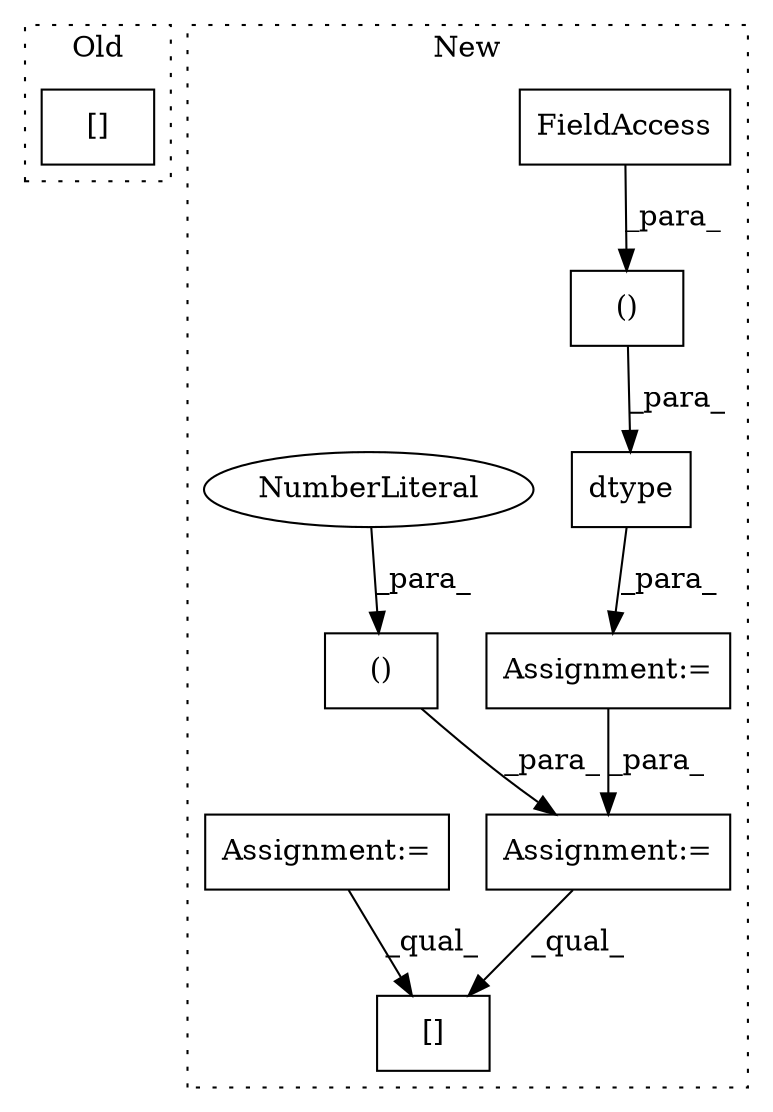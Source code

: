 digraph G {
subgraph cluster0 {
1 [label="[]" a="2" s="7790,7808" l="14,1" shape="box"];
label = "Old";
style="dotted";
}
subgraph cluster1 {
2 [label="dtype" a="32" s="7244,7341" l="6,1" shape="box"];
3 [label="Assignment:=" a="7" s="7237" l="1" shape="box"];
4 [label="Assignment:=" a="7" s="7358" l="1" shape="box"];
5 [label="()" a="106" s="7304" l="34" shape="box"];
6 [label="FieldAccess" a="22" s="7328" l="10" shape="box"];
7 [label="()" a="106" s="7376" l="25" shape="box"];
8 [label="NumberLiteral" a="34" s="7400" l="1" shape="ellipse"];
9 [label="[]" a="2" s="7590,7607" l="12,1" shape="box"];
10 [label="Assignment:=" a="7" s="6965" l="9" shape="box"];
label = "New";
style="dotted";
}
2 -> 3 [label="_para_"];
3 -> 4 [label="_para_"];
4 -> 9 [label="_qual_"];
5 -> 2 [label="_para_"];
6 -> 5 [label="_para_"];
7 -> 4 [label="_para_"];
8 -> 7 [label="_para_"];
10 -> 9 [label="_qual_"];
}